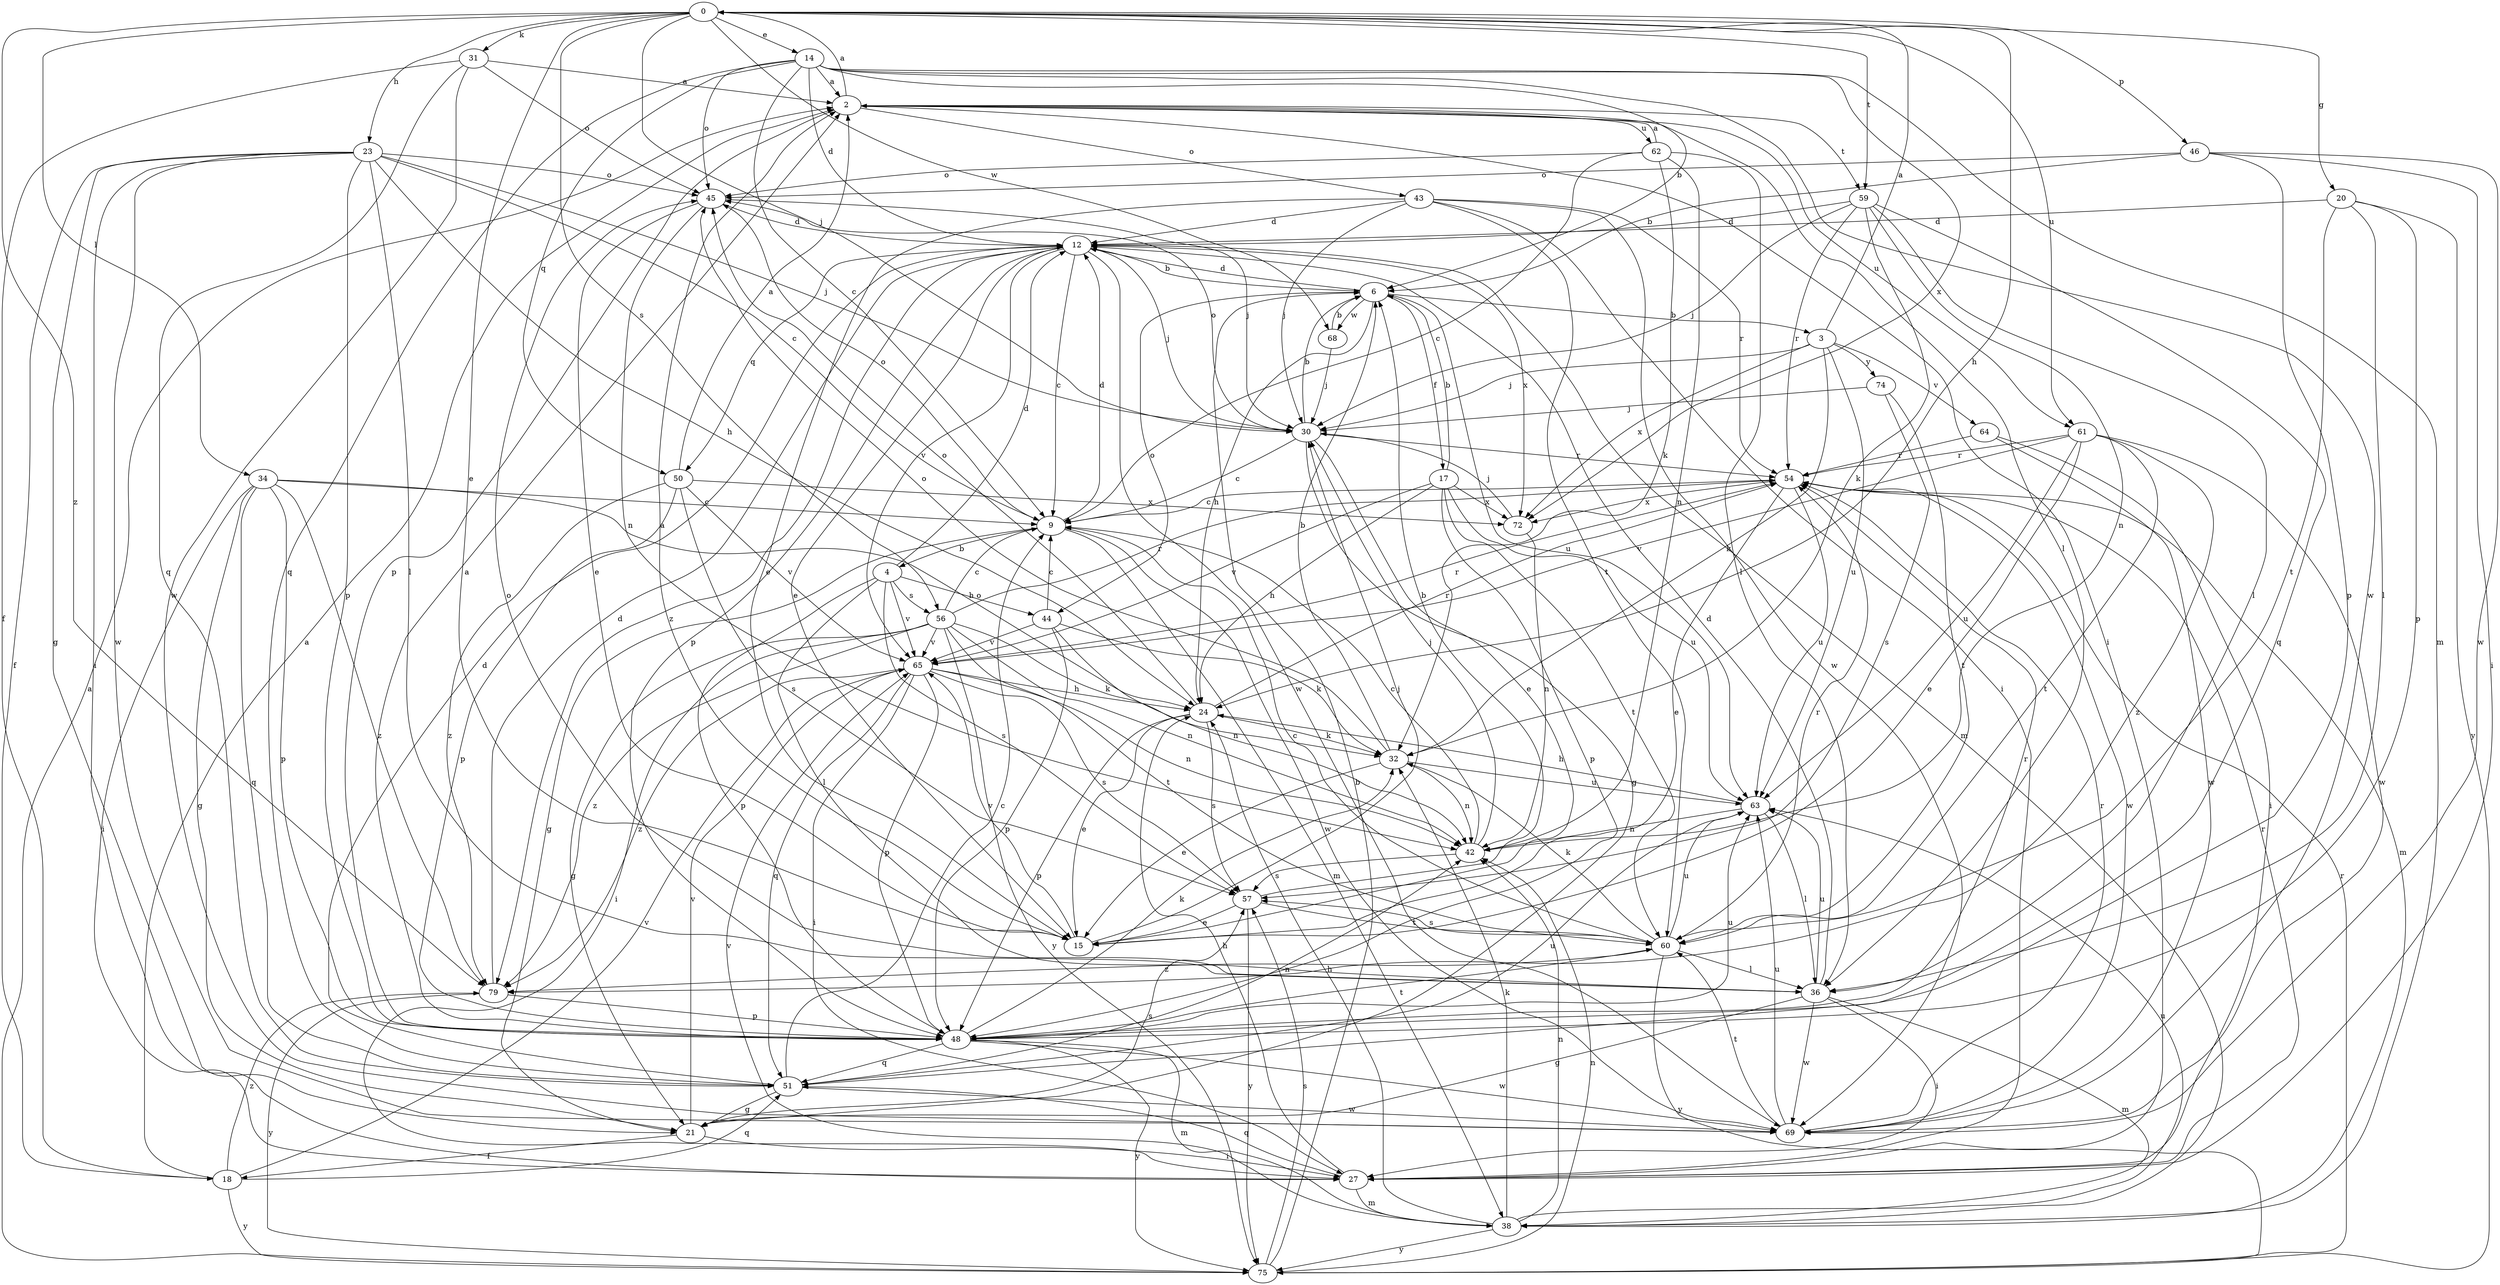 strict digraph  {
0;
2;
3;
4;
6;
9;
12;
14;
15;
17;
18;
20;
21;
23;
24;
27;
30;
31;
32;
34;
36;
38;
42;
43;
44;
45;
46;
48;
50;
51;
54;
56;
57;
59;
60;
61;
62;
63;
64;
65;
68;
69;
72;
74;
75;
79;
0 -> 14  [label=e];
0 -> 15  [label=e];
0 -> 20  [label=g];
0 -> 23  [label=h];
0 -> 24  [label=h];
0 -> 30  [label=j];
0 -> 31  [label=k];
0 -> 34  [label=l];
0 -> 46  [label=p];
0 -> 56  [label=s];
0 -> 59  [label=t];
0 -> 61  [label=u];
0 -> 68  [label=w];
0 -> 79  [label=z];
2 -> 0  [label=a];
2 -> 27  [label=i];
2 -> 36  [label=l];
2 -> 43  [label=o];
2 -> 48  [label=p];
2 -> 59  [label=t];
2 -> 61  [label=u];
2 -> 62  [label=u];
3 -> 0  [label=a];
3 -> 30  [label=j];
3 -> 32  [label=k];
3 -> 63  [label=u];
3 -> 64  [label=v];
3 -> 72  [label=x];
3 -> 74  [label=y];
4 -> 12  [label=d];
4 -> 36  [label=l];
4 -> 44  [label=o];
4 -> 48  [label=p];
4 -> 56  [label=s];
4 -> 57  [label=s];
4 -> 65  [label=v];
6 -> 3  [label=b];
6 -> 12  [label=d];
6 -> 17  [label=f];
6 -> 24  [label=h];
6 -> 44  [label=o];
6 -> 63  [label=u];
6 -> 68  [label=w];
9 -> 4  [label=b];
9 -> 12  [label=d];
9 -> 21  [label=g];
9 -> 38  [label=m];
9 -> 45  [label=o];
9 -> 69  [label=w];
12 -> 6  [label=b];
12 -> 9  [label=c];
12 -> 15  [label=e];
12 -> 30  [label=j];
12 -> 38  [label=m];
12 -> 48  [label=p];
12 -> 50  [label=q];
12 -> 65  [label=v];
12 -> 69  [label=w];
12 -> 72  [label=x];
12 -> 79  [label=z];
14 -> 2  [label=a];
14 -> 6  [label=b];
14 -> 9  [label=c];
14 -> 12  [label=d];
14 -> 38  [label=m];
14 -> 45  [label=o];
14 -> 50  [label=q];
14 -> 51  [label=q];
14 -> 69  [label=w];
14 -> 72  [label=x];
15 -> 2  [label=a];
15 -> 30  [label=j];
15 -> 65  [label=v];
17 -> 6  [label=b];
17 -> 24  [label=h];
17 -> 48  [label=p];
17 -> 60  [label=t];
17 -> 63  [label=u];
17 -> 65  [label=v];
17 -> 72  [label=x];
18 -> 2  [label=a];
18 -> 51  [label=q];
18 -> 65  [label=v];
18 -> 75  [label=y];
18 -> 79  [label=z];
20 -> 12  [label=d];
20 -> 36  [label=l];
20 -> 48  [label=p];
20 -> 60  [label=t];
20 -> 75  [label=y];
21 -> 18  [label=f];
21 -> 27  [label=i];
21 -> 57  [label=s];
21 -> 65  [label=v];
23 -> 9  [label=c];
23 -> 18  [label=f];
23 -> 21  [label=g];
23 -> 24  [label=h];
23 -> 27  [label=i];
23 -> 30  [label=j];
23 -> 36  [label=l];
23 -> 45  [label=o];
23 -> 48  [label=p];
23 -> 69  [label=w];
24 -> 15  [label=e];
24 -> 32  [label=k];
24 -> 45  [label=o];
24 -> 48  [label=p];
24 -> 54  [label=r];
24 -> 57  [label=s];
27 -> 24  [label=h];
27 -> 38  [label=m];
27 -> 51  [label=q];
27 -> 54  [label=r];
30 -> 6  [label=b];
30 -> 9  [label=c];
30 -> 15  [label=e];
30 -> 21  [label=g];
30 -> 45  [label=o];
30 -> 54  [label=r];
31 -> 2  [label=a];
31 -> 18  [label=f];
31 -> 45  [label=o];
31 -> 51  [label=q];
31 -> 69  [label=w];
32 -> 6  [label=b];
32 -> 15  [label=e];
32 -> 42  [label=n];
32 -> 45  [label=o];
32 -> 63  [label=u];
34 -> 9  [label=c];
34 -> 21  [label=g];
34 -> 24  [label=h];
34 -> 27  [label=i];
34 -> 48  [label=p];
34 -> 51  [label=q];
34 -> 79  [label=z];
36 -> 12  [label=d];
36 -> 21  [label=g];
36 -> 27  [label=i];
36 -> 38  [label=m];
36 -> 45  [label=o];
36 -> 63  [label=u];
36 -> 69  [label=w];
38 -> 24  [label=h];
38 -> 32  [label=k];
38 -> 42  [label=n];
38 -> 63  [label=u];
38 -> 65  [label=v];
38 -> 75  [label=y];
42 -> 9  [label=c];
42 -> 30  [label=j];
42 -> 57  [label=s];
43 -> 12  [label=d];
43 -> 15  [label=e];
43 -> 27  [label=i];
43 -> 30  [label=j];
43 -> 54  [label=r];
43 -> 60  [label=t];
43 -> 69  [label=w];
44 -> 9  [label=c];
44 -> 32  [label=k];
44 -> 42  [label=n];
44 -> 48  [label=p];
44 -> 65  [label=v];
45 -> 12  [label=d];
45 -> 15  [label=e];
45 -> 30  [label=j];
45 -> 42  [label=n];
46 -> 6  [label=b];
46 -> 27  [label=i];
46 -> 45  [label=o];
46 -> 48  [label=p];
46 -> 69  [label=w];
48 -> 2  [label=a];
48 -> 32  [label=k];
48 -> 38  [label=m];
48 -> 51  [label=q];
48 -> 54  [label=r];
48 -> 60  [label=t];
48 -> 63  [label=u];
48 -> 69  [label=w];
48 -> 75  [label=y];
50 -> 2  [label=a];
50 -> 48  [label=p];
50 -> 57  [label=s];
50 -> 65  [label=v];
50 -> 72  [label=x];
50 -> 79  [label=z];
51 -> 9  [label=c];
51 -> 12  [label=d];
51 -> 21  [label=g];
51 -> 42  [label=n];
51 -> 63  [label=u];
51 -> 69  [label=w];
54 -> 9  [label=c];
54 -> 15  [label=e];
54 -> 38  [label=m];
54 -> 63  [label=u];
54 -> 69  [label=w];
54 -> 72  [label=x];
56 -> 9  [label=c];
56 -> 21  [label=g];
56 -> 27  [label=i];
56 -> 32  [label=k];
56 -> 42  [label=n];
56 -> 54  [label=r];
56 -> 60  [label=t];
56 -> 65  [label=v];
56 -> 75  [label=y];
56 -> 79  [label=z];
57 -> 6  [label=b];
57 -> 15  [label=e];
57 -> 60  [label=t];
57 -> 75  [label=y];
59 -> 12  [label=d];
59 -> 30  [label=j];
59 -> 32  [label=k];
59 -> 36  [label=l];
59 -> 42  [label=n];
59 -> 51  [label=q];
59 -> 54  [label=r];
60 -> 9  [label=c];
60 -> 32  [label=k];
60 -> 36  [label=l];
60 -> 54  [label=r];
60 -> 57  [label=s];
60 -> 63  [label=u];
60 -> 75  [label=y];
60 -> 79  [label=z];
61 -> 15  [label=e];
61 -> 54  [label=r];
61 -> 60  [label=t];
61 -> 63  [label=u];
61 -> 65  [label=v];
61 -> 69  [label=w];
61 -> 79  [label=z];
62 -> 2  [label=a];
62 -> 9  [label=c];
62 -> 32  [label=k];
62 -> 36  [label=l];
62 -> 42  [label=n];
62 -> 45  [label=o];
63 -> 24  [label=h];
63 -> 36  [label=l];
63 -> 42  [label=n];
64 -> 27  [label=i];
64 -> 54  [label=r];
64 -> 69  [label=w];
65 -> 24  [label=h];
65 -> 27  [label=i];
65 -> 42  [label=n];
65 -> 48  [label=p];
65 -> 51  [label=q];
65 -> 54  [label=r];
65 -> 57  [label=s];
65 -> 79  [label=z];
68 -> 6  [label=b];
68 -> 30  [label=j];
69 -> 54  [label=r];
69 -> 60  [label=t];
69 -> 63  [label=u];
72 -> 30  [label=j];
72 -> 42  [label=n];
74 -> 30  [label=j];
74 -> 57  [label=s];
74 -> 60  [label=t];
75 -> 2  [label=a];
75 -> 6  [label=b];
75 -> 42  [label=n];
75 -> 54  [label=r];
75 -> 57  [label=s];
79 -> 12  [label=d];
79 -> 48  [label=p];
79 -> 75  [label=y];
}
